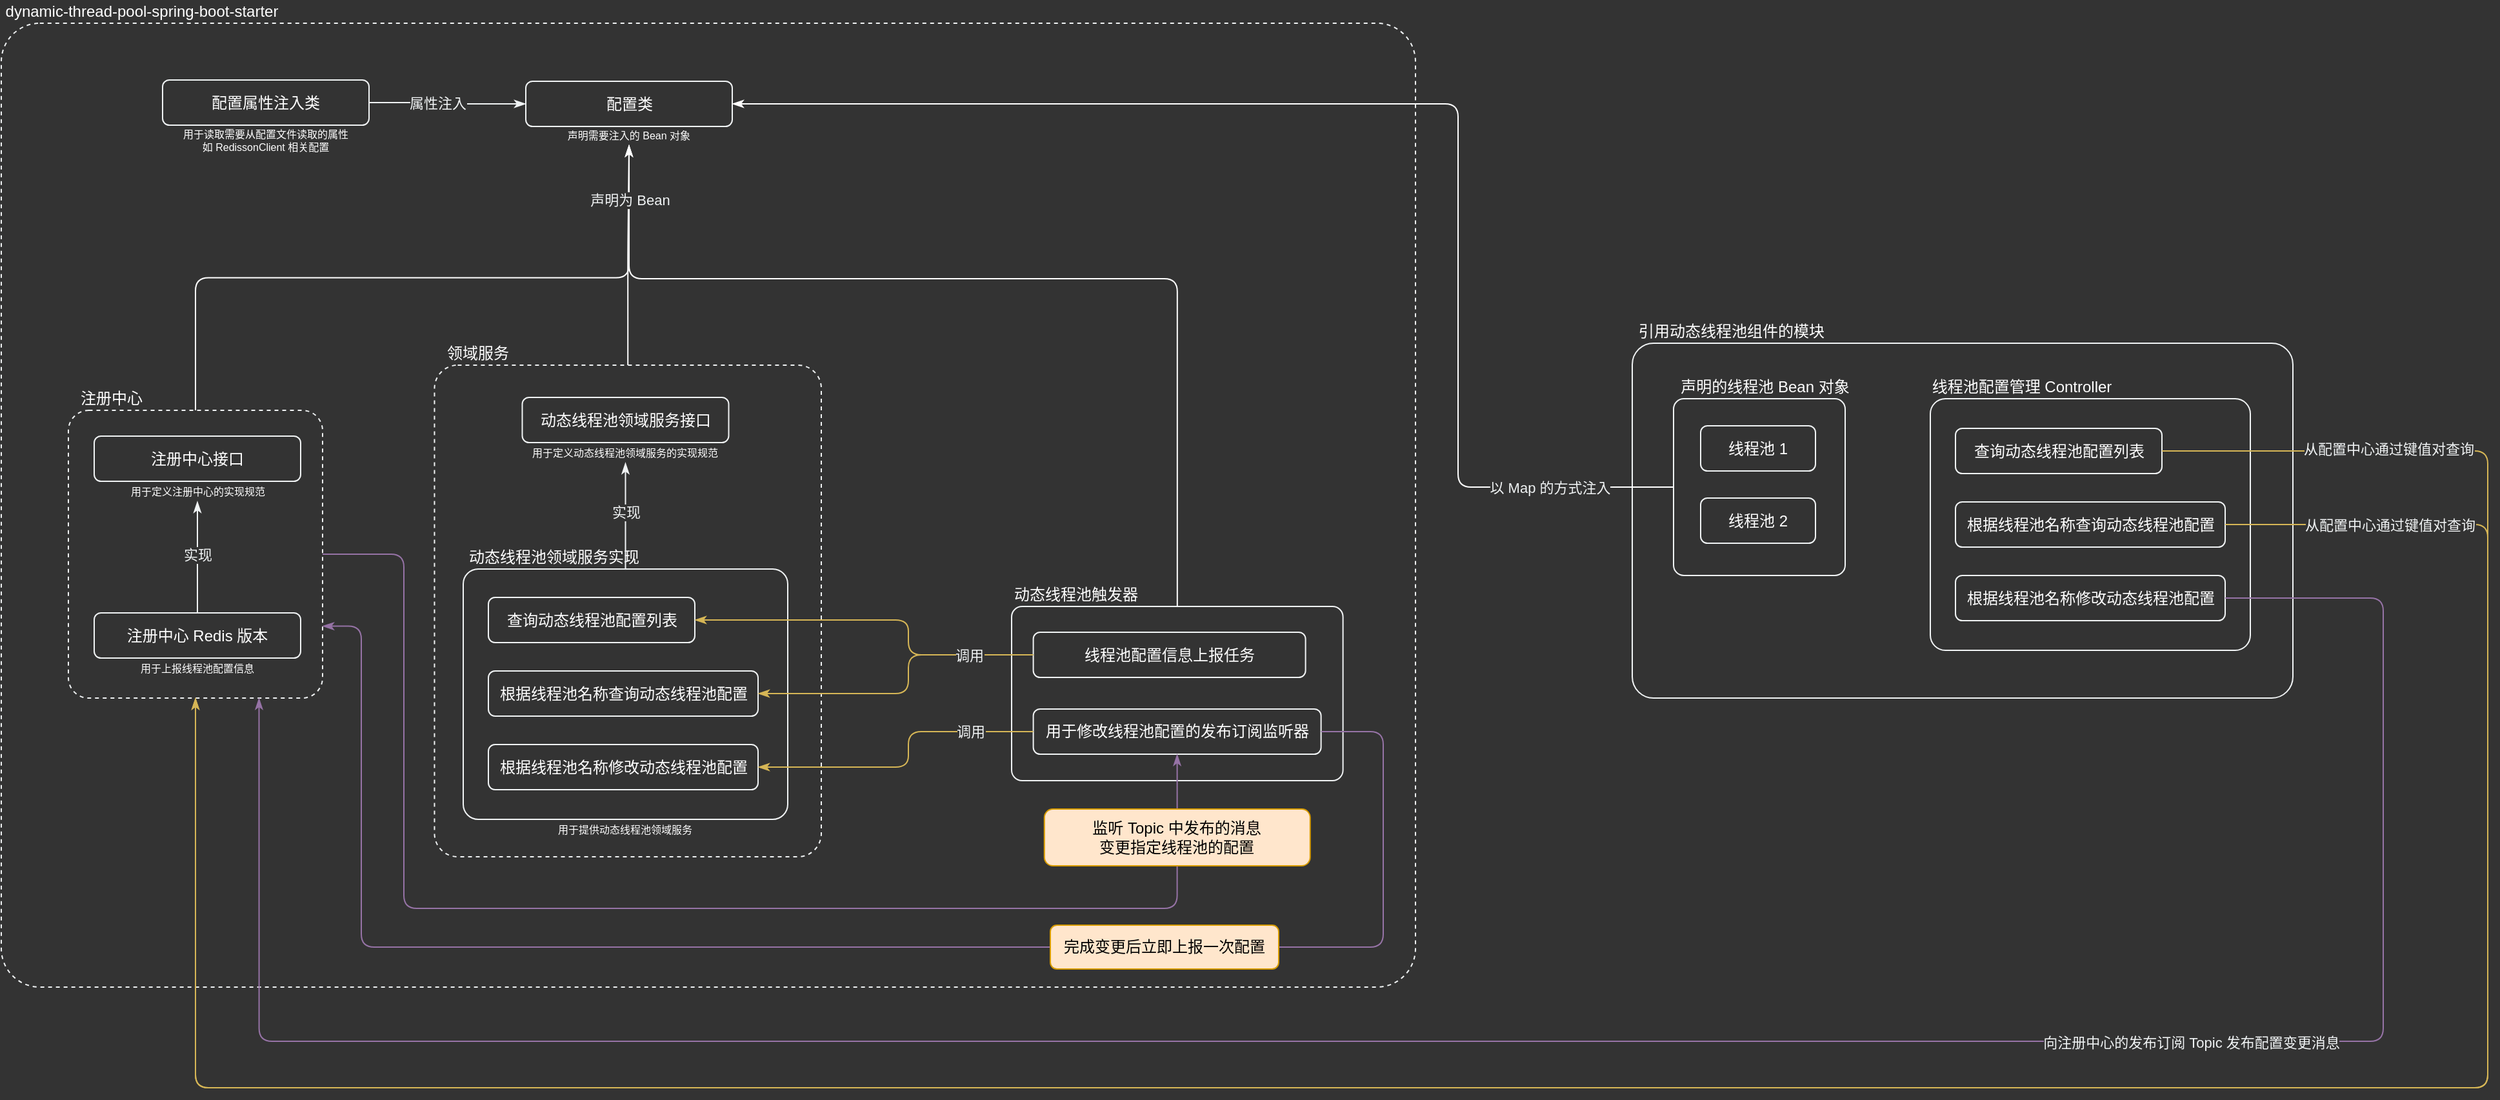 <mxfile version="26.1.1">
  <diagram name="第 1 页" id="JRYn938LkEZfvZY-TwAn">
    <mxGraphModel dx="2183" dy="1175" grid="0" gridSize="10" guides="1" tooltips="1" connect="1" arrows="1" fold="1" page="1" pageScale="1" pageWidth="4681" pageHeight="3300" background="#333333" math="0" shadow="0">
      <root>
        <mxCell id="0" />
        <mxCell id="1" parent="0" />
        <mxCell id="LblG2mmYKH_bLMNfAs_v-49" value="" style="rounded=1;whiteSpace=wrap;html=1;fillStyle=auto;labelBackgroundColor=none;fillColor=light-dark(#333333, #ededed);strokeColor=light-dark(#f0f3f4, #ededed);gradientColor=none;points=[[0,0,0,0,0],[0,0.25,0,0,0],[0,0.5,0,0,0],[0,0.75,0,0,0],[0,1,0,0,0],[0.25,0,0,0,0],[0.25,1,0,0,0],[0.45,0,0,0,0],[0.5,0,0,0,0],[0.5,1,0,0,0],[0.55,0,0,0,0],[0.75,0,0,0,0],[0.75,1,0,0,0],[1,0,0,0,0],[1,0.25,0,0,0],[1,0.5,0,0,0],[1,0.75,0,0,0],[1,1,0,0,0]];dashed=1;arcSize=4;" vertex="1" parent="1">
          <mxGeometry x="1016" y="878" width="1096" height="747" as="geometry" />
        </mxCell>
        <mxCell id="LblG2mmYKH_bLMNfAs_v-38" value="" style="rounded=1;whiteSpace=wrap;html=1;fillStyle=auto;labelBackgroundColor=none;fillColor=light-dark(#333333, #ededed);strokeColor=light-dark(#f0f3f4, #ededed);gradientColor=none;points=[[0,0,0,0,0],[0,0.25,0,0,0],[0,0.5,0,0,0],[0,0.75,0,0,0],[0,1,0,0,0],[0.25,0,0,0,0],[0.25,1,0,0,0],[0.45,0,0,0,0],[0.5,0,0,0,0],[0.5,1,0,0,0],[0.55,0,0,0,0],[0.75,0,0,0,0],[0.75,1,0,0,0],[1,0,0,0,0],[1,0.25,0,0,0],[1,0.5,0,0,0],[1,0.75,0,0,0],[1,1,0,0,0]];dashed=1;arcSize=6;" vertex="1" parent="1">
          <mxGeometry x="1351.73" y="1143" width="299.77" height="381" as="geometry" />
        </mxCell>
        <mxCell id="LblG2mmYKH_bLMNfAs_v-36" value="" style="rounded=1;whiteSpace=wrap;html=1;fillStyle=auto;labelBackgroundColor=none;fillColor=light-dark(#333333, #ededed);strokeColor=light-dark(#f0f3f4, #ededed);gradientColor=none;points=[[0,0,0,0,0],[0,0.25,0,0,0],[0,0.5,0,0,0],[0,0.75,0,0,0],[0,1,0,0,0],[0.25,0,0,0,0],[0.25,1,0,0,0],[0.45,0,0,0,0],[0.5,0,0,0,0],[0.5,1,0,0,0],[0.55,0,0,0,0],[0.75,0,0,0,0],[0.75,1,0,0,0],[1,0,0,0,0],[1,0.25,0,0,0],[1,0.5,0,0,0],[1,0.75,0,0,0],[1,1,0,0,0]];dashed=1;arcSize=8;" vertex="1" parent="1">
          <mxGeometry x="1068" y="1178" width="197" height="223" as="geometry" />
        </mxCell>
        <mxCell id="LblG2mmYKH_bLMNfAs_v-19" value="" style="rounded=1;whiteSpace=wrap;html=1;fillStyle=auto;labelBackgroundColor=none;fillColor=light-dark(#333333, #ededed);strokeColor=light-dark(#f0f3f4, #ededed);gradientColor=none;points=[[0,0,0,0,0],[0,0.25,0,0,0],[0,0.5,0,0,0],[0,0.75,0,0,0],[0,1,0,0,0],[0.25,0,0,0,0],[0.25,1,0,0,0],[0.45,0,0,0,0],[0.5,0,0,0,0],[0.5,1,0,0,0],[0.55,0,0,0,0],[0.75,0,0,0,0],[0.75,1,0,0,0],[1,0,0,0,0],[1,0.25,0,0,0],[1,0.5,0,0,0],[1,0.75,0,0,0],[1,1,0,0,0]];arcSize=6;" vertex="1" parent="1">
          <mxGeometry x="1799" y="1330" width="256.81" height="135" as="geometry" />
        </mxCell>
        <mxCell id="LblG2mmYKH_bLMNfAs_v-1" value="&lt;font color=&quot;#ffffff&quot;&gt;配置类&lt;/font&gt;" style="rounded=1;whiteSpace=wrap;html=1;fillStyle=auto;labelBackgroundColor=none;fillColor=light-dark(#333333, #ededed);strokeColor=light-dark(#f0f3f4, #ededed);gradientColor=none;points=[[0,0,0,0,0],[0,0.25,0,0,0],[0,0.5,0,0,0],[0,0.75,0,0,0],[0,1,0,0,0],[0.25,0,0,0,0],[0.25,1,0,0,0],[0.45,0,0,0,0],[0.5,0,0,0,0],[0.5,1,0,0,0],[0.55,0,0,0,0],[0.75,0,0,0,0],[0.75,1,0,0,0],[1,0,0,0,0],[1,0.25,0,0,0],[1,0.5,0,0,0],[1,0.75,0,0,0],[1,1,0,0,0]];" vertex="1" parent="1">
          <mxGeometry x="1422.5" y="923" width="160" height="35" as="geometry" />
        </mxCell>
        <mxCell id="LblG2mmYKH_bLMNfAs_v-2" value="声明需要注入的 Bean 对象" style="text;html=1;align=center;verticalAlign=middle;whiteSpace=wrap;rounded=0;fontSize=8;points=[[0,0,0,0,0],[0,0.25,0,0,0],[0,0.5,0,0,0],[0,0.75,0,0,0],[0,1,0,0,0],[0.25,0,0,0,0],[0.25,1,0,0,0],[0.5,0,0,0,0],[0.5,1,0,0,0],[0.6,1,0,0,0],[0.75,0,0,0,0],[0.75,1,0,0,0],[1,0,0,0,0],[1,0.25,0,0,0],[1,0.5,0,0,0],[1,0.75,0,0,0],[1,1,0,0,0]];fontColor=#FFFFFF;" vertex="1" parent="1">
          <mxGeometry x="1452.04" y="957" width="100.92" height="15.5" as="geometry" />
        </mxCell>
        <mxCell id="LblG2mmYKH_bLMNfAs_v-3" value="&lt;font color=&quot;#ffffff&quot;&gt;配置属性注入类&lt;/font&gt;" style="rounded=1;whiteSpace=wrap;html=1;fillStyle=auto;labelBackgroundColor=none;fillColor=light-dark(#333333, #ededed);strokeColor=light-dark(#f0f3f4, #ededed);gradientColor=none;points=[[0,0,0,0,0],[0,0.25,0,0,0],[0,0.5,0,0,0],[0,0.75,0,0,0],[0,1,0,0,0],[0.25,0,0,0,0],[0.25,1,0,0,0],[0.45,0,0,0,0],[0.5,0,0,0,0],[0.5,1,0,0,0],[0.55,0,0,0,0],[0.75,0,0,0,0],[0.75,1,0,0,0],[1,0,0,0,0],[1,0.25,0,0,0],[1,0.5,0,0,0],[1,0.75,0,0,0],[1,1,0,0,0]];" vertex="1" parent="1">
          <mxGeometry x="1141" y="922" width="160" height="35" as="geometry" />
        </mxCell>
        <mxCell id="LblG2mmYKH_bLMNfAs_v-4" value="用于读取需要从配置文件读取的属性&lt;div&gt;如 RedissonClient 相关配置&lt;/div&gt;" style="text;html=1;align=center;verticalAlign=middle;whiteSpace=wrap;rounded=0;fontSize=8;points=[[0,0,0,0,0],[0,0.25,0,0,0],[0,0.5,0,0,0],[0,0.75,0,0,0],[0,1,0,0,0],[0.25,0,0,0,0],[0.25,1,0,0,0],[0.5,0,0,0,0],[0.5,1,0,0,0],[0.6,1,0,0,0],[0.75,0,0,0,0],[0.75,1,0,0,0],[1,0,0,0,0],[1,0.25,0,0,0],[1,0.5,0,0,0],[1,0.75,0,0,0],[1,1,0,0,0]];fontColor=#FFFFFF;" vertex="1" parent="1">
          <mxGeometry x="1155.77" y="957" width="130.46" height="23" as="geometry" />
        </mxCell>
        <mxCell id="LblG2mmYKH_bLMNfAs_v-5" style="edgeStyle=orthogonalEdgeStyle;rounded=1;orthogonalLoop=1;jettySize=auto;html=1;strokeColor=#F0F3F4;curved=0;endArrow=classicThin;endFill=1;exitX=1;exitY=0.5;exitDx=0;exitDy=0;exitPerimeter=0;entryX=0;entryY=0.5;entryDx=0;entryDy=0;entryPerimeter=0;" edge="1" parent="1" source="LblG2mmYKH_bLMNfAs_v-3" target="LblG2mmYKH_bLMNfAs_v-1">
          <mxGeometry relative="1" as="geometry">
            <mxPoint x="1708" y="949" as="sourcePoint" />
            <mxPoint x="1503" y="841" as="targetPoint" />
          </mxGeometry>
        </mxCell>
        <mxCell id="LblG2mmYKH_bLMNfAs_v-6" value="属性注入" style="edgeLabel;html=1;align=center;verticalAlign=middle;resizable=0;points=[];labelBackgroundColor=light-dark(#333333, #ededed);fontColor=#F0F3F4;" vertex="1" connectable="0" parent="LblG2mmYKH_bLMNfAs_v-5">
          <mxGeometry x="-0.297" relative="1" as="geometry">
            <mxPoint x="10" as="offset" />
          </mxGeometry>
        </mxCell>
        <mxCell id="LblG2mmYKH_bLMNfAs_v-7" value="&lt;font color=&quot;#ffffff&quot;&gt;注册中心接口&lt;/font&gt;" style="rounded=1;whiteSpace=wrap;html=1;fillStyle=auto;labelBackgroundColor=none;fillColor=light-dark(#333333, #ededed);strokeColor=light-dark(#f0f3f4, #ededed);gradientColor=none;points=[[0,0,0,0,0],[0,0.25,0,0,0],[0,0.5,0,0,0],[0,0.75,0,0,0],[0,1,0,0,0],[0.25,0,0,0,0],[0.25,1,0,0,0],[0.45,0,0,0,0],[0.5,0,0,0,0],[0.5,1,0,0,0],[0.55,0,0,0,0],[0.75,0,0,0,0],[0.75,1,0,0,0],[1,0,0,0,0],[1,0.25,0,0,0],[1,0.5,0,0,0],[1,0.75,0,0,0],[1,1,0,0,0]];" vertex="1" parent="1">
          <mxGeometry x="1088" y="1198" width="160" height="35" as="geometry" />
        </mxCell>
        <mxCell id="LblG2mmYKH_bLMNfAs_v-8" value="用于定义注册中心的实现规范" style="text;html=1;align=center;verticalAlign=middle;whiteSpace=wrap;rounded=0;fontSize=8;points=[[0,0,0,0,0],[0,0.25,0,0,0],[0,0.5,0,0,0],[0,0.75,0,0,0],[0,1,0,0,0],[0.25,0,0,0,0],[0.25,1,0,0,0],[0.5,0,0,0,0],[0.5,1,0,0,0],[0.6,1,0,0,0],[0.75,0,0,0,0],[0.75,1,0,0,0],[1,0,0,0,0],[1,0.25,0,0,0],[1,0.5,0,0,0],[1,0.75,0,0,0],[1,1,0,0,0]];fontColor=#FFFFFF;" vertex="1" parent="1">
          <mxGeometry x="1113.52" y="1233" width="108.96" height="15.5" as="geometry" />
        </mxCell>
        <mxCell id="LblG2mmYKH_bLMNfAs_v-9" value="&lt;font color=&quot;#ffffff&quot;&gt;注册中心 Redis 版本&lt;/font&gt;" style="rounded=1;whiteSpace=wrap;html=1;fillStyle=auto;labelBackgroundColor=none;fillColor=light-dark(#333333, #ededed);strokeColor=light-dark(#f0f3f4, #ededed);gradientColor=none;points=[[0,0,0,0,0],[0,0.25,0,0,0],[0,0.5,0,0,0],[0,0.75,0,0,0],[0,1,0,0,0],[0.25,0,0,0,0],[0.25,1,0,0,0],[0.45,0,0,0,0],[0.5,0,0,0,0],[0.5,1,0,0,0],[0.55,0,0,0,0],[0.75,0,0,0,0],[0.75,1,0,0,0],[1,0,0,0,0],[1,0.25,0,0,0],[1,0.5,0,0,0],[1,0.75,0,0,0],[1,1,0,0,0]];" vertex="1" parent="1">
          <mxGeometry x="1088" y="1335" width="160" height="35" as="geometry" />
        </mxCell>
        <mxCell id="LblG2mmYKH_bLMNfAs_v-10" value="用于上报线程池配置信息" style="text;html=1;align=center;verticalAlign=middle;whiteSpace=wrap;rounded=0;fontSize=8;points=[[0,0,0,0,0],[0,0.25,0,0,0],[0,0.5,0,0,0],[0,0.75,0,0,0],[0,1,0,0,0],[0.25,0,0,0,0],[0.25,1,0,0,0],[0.5,0,0,0,0],[0.5,1,0,0,0],[0.6,1,0,0,0],[0.75,0,0,0,0],[0.75,1,0,0,0],[1,0,0,0,0],[1,0.25,0,0,0],[1,0.5,0,0,0],[1,0.75,0,0,0],[1,1,0,0,0]];fontColor=#FFFFFF;" vertex="1" parent="1">
          <mxGeometry x="1120.77" y="1370" width="94.46" height="15.5" as="geometry" />
        </mxCell>
        <mxCell id="LblG2mmYKH_bLMNfAs_v-11" value="" style="rounded=1;whiteSpace=wrap;html=1;fillStyle=auto;labelBackgroundColor=none;fillColor=light-dark(#333333, #ededed);strokeColor=light-dark(#f0f3f4, #ededed);gradientColor=none;points=[[0,0,0,0,0],[0,0.25,0,0,0],[0,0.5,0,0,0],[0,0.75,0,0,0],[0,1,0,0,0],[0.25,0,0,0,0],[0.25,1,0,0,0],[0.45,0,0,0,0],[0.5,0,0,0,0],[0.5,1,0,0,0],[0.55,0,0,0,0],[0.75,0,0,0,0],[0.75,1,0,0,0],[1,0,0,0,0],[1,0.25,0,0,0],[1,0.5,0,0,0],[1,0.75,0,0,0],[1,1,0,0,0]];arcSize=6;" vertex="1" parent="1">
          <mxGeometry x="1374" y="1301" width="251.5" height="194" as="geometry" />
        </mxCell>
        <mxCell id="LblG2mmYKH_bLMNfAs_v-12" value="&lt;font color=&quot;#ffffff&quot;&gt;动态线程池领域服务接口&lt;/font&gt;" style="rounded=1;whiteSpace=wrap;html=1;fillStyle=auto;labelBackgroundColor=none;fillColor=light-dark(#333333, #ededed);strokeColor=light-dark(#f0f3f4, #ededed);gradientColor=none;points=[[0,0,0,0,0],[0,0.25,0,0,0],[0,0.5,0,0,0],[0,0.75,0,0,0],[0,1,0,0,0],[0.25,0,0,0,0],[0.25,1,0,0,0],[0.45,0,0,0,0],[0.5,0,0,0,0],[0.5,1,0,0,0],[0.55,0,0,0,0],[0.75,0,0,0,0],[0.75,1,0,0,0],[1,0,0,0,0],[1,0.25,0,0,0],[1,0.5,0,0,0],[1,0.75,0,0,0],[1,1,0,0,0]];" vertex="1" parent="1">
          <mxGeometry x="1419.75" y="1168" width="160" height="35" as="geometry" />
        </mxCell>
        <mxCell id="LblG2mmYKH_bLMNfAs_v-13" value="用于定义动态线程池领域服务的实现规范" style="text;html=1;align=center;verticalAlign=middle;whiteSpace=wrap;rounded=0;fontSize=8;points=[[0,0,0,0,0],[0,0.25,0,0,0],[0,0.5,0,0,0],[0,0.75,0,0,0],[0,1,0,0,0],[0.25,0,0,0,0],[0.25,1,0,0,0],[0.5,0,0,0,0],[0.5,1,0,0,0],[0.6,1,0,0,0],[0.75,0,0,0,0],[0.75,1,0,0,0],[1,0,0,0,0],[1,0.25,0,0,0],[1,0.5,0,0,0],[1,0.75,0,0,0],[1,1,0,0,0]];fontColor=#FFFFFF;" vertex="1" parent="1">
          <mxGeometry x="1426.01" y="1203" width="147.48" height="15.5" as="geometry" />
        </mxCell>
        <mxCell id="LblG2mmYKH_bLMNfAs_v-14" value="用于提供动态线程池领域服务" style="text;html=1;align=center;verticalAlign=middle;whiteSpace=wrap;rounded=0;fontSize=8;points=[[0,0,0,0,0],[0,0.25,0,0,0],[0,0.5,0,0,0],[0,0.75,0,0,0],[0,1,0,0,0],[0.25,0,0,0,0],[0.25,1,0,0,0],[0.5,0,0,0,0],[0.5,1,0,0,0],[0.6,1,0,0,0],[0.75,0,0,0,0],[0.75,1,0,0,0],[1,0,0,0,0],[1,0.25,0,0,0],[1,0.5,0,0,0],[1,0.75,0,0,0],[1,1,0,0,0]];fontColor=#FFFFFF;" vertex="1" parent="1">
          <mxGeometry x="1426.26" y="1495" width="147.48" height="15.5" as="geometry" />
        </mxCell>
        <mxCell id="LblG2mmYKH_bLMNfAs_v-15" value="&lt;span style=&quot;color: rgb(255, 255, 255);&quot;&gt;动态线程池领域服务实现&lt;/span&gt;" style="text;html=1;align=center;verticalAlign=middle;whiteSpace=wrap;rounded=0;" vertex="1" parent="1">
          <mxGeometry x="1374" y="1283" width="140.5" height="18" as="geometry" />
        </mxCell>
        <mxCell id="LblG2mmYKH_bLMNfAs_v-16" value="&lt;font color=&quot;#ffffff&quot;&gt;查询动态线程池配置列表&lt;/font&gt;" style="rounded=1;whiteSpace=wrap;html=1;fillStyle=auto;labelBackgroundColor=none;fillColor=light-dark(#333333, #ededed);strokeColor=light-dark(#f0f3f4, #ededed);gradientColor=none;points=[[0,0,0,0,0],[0,0.25,0,0,0],[0,0.5,0,0,0],[0,0.75,0,0,0],[0,1,0,0,0],[0.25,0,0,0,0],[0.25,1,0,0,0],[0.45,0,0,0,0],[0.5,0,0,0,0],[0.5,1,0,0,0],[0.55,0,0,0,0],[0.75,0,0,0,0],[0.75,1,0,0,0],[1,0,0,0,0],[1,0.25,0,0,0],[1,0.5,0,0,0],[1,0.75,0,0,0],[1,1,0,0,0]];" vertex="1" parent="1">
          <mxGeometry x="1393.5" y="1323" width="160" height="35" as="geometry" />
        </mxCell>
        <mxCell id="LblG2mmYKH_bLMNfAs_v-17" value="&lt;font color=&quot;#ffffff&quot;&gt;根据线程池名称查询动态线程池配置&lt;/font&gt;" style="rounded=1;whiteSpace=wrap;html=1;fillStyle=auto;labelBackgroundColor=none;fillColor=light-dark(#333333, #ededed);strokeColor=light-dark(#f0f3f4, #ededed);gradientColor=none;points=[[0,0,0,0,0],[0,0.25,0,0,0],[0,0.5,0,0,0],[0,0.75,0,0,0],[0,1,0,0,0],[0.25,0,0,0,0],[0.25,1,0,0,0],[0.45,0,0,0,0],[0.5,0,0,0,0],[0.5,1,0,0,0],[0.55,0,0,0,0],[0.75,0,0,0,0],[0.75,1,0,0,0],[1,0,0,0,0],[1,0.25,0,0,0],[1,0.5,0,0,0],[1,0.75,0,0,0],[1,1,0,0,0]];" vertex="1" parent="1">
          <mxGeometry x="1393.5" y="1380" width="209" height="35" as="geometry" />
        </mxCell>
        <mxCell id="LblG2mmYKH_bLMNfAs_v-18" value="&lt;font color=&quot;#ffffff&quot;&gt;线程池配置信息上报任务&lt;/font&gt;" style="rounded=1;whiteSpace=wrap;html=1;fillStyle=auto;labelBackgroundColor=none;fillColor=light-dark(#333333, #ededed);strokeColor=light-dark(#f0f3f4, #ededed);gradientColor=none;points=[[0,0,0,0,0],[0,0.25,0,0,0],[0,0.5,0,0,0],[0,0.75,0,0,0],[0,1,0,0,0],[0.25,0,0,0,0],[0.25,1,0,0,0],[0.45,0,0,0,0],[0.5,0,0,0,0],[0.5,1,0,0,0],[0.55,0,0,0,0],[0.75,0,0,0,0],[0.75,1,0,0,0],[1,0,0,0,0],[1,0.25,0,0,0],[1,0.5,0,0,0],[1,0.75,0,0,0],[1,1,0,0,0]];" vertex="1" parent="1">
          <mxGeometry x="1815.81" y="1350" width="211" height="35" as="geometry" />
        </mxCell>
        <mxCell id="LblG2mmYKH_bLMNfAs_v-20" value="&lt;span style=&quot;color: rgb(255, 255, 255);&quot;&gt;动态线程池触发器&lt;/span&gt;" style="text;html=1;align=center;verticalAlign=middle;whiteSpace=wrap;rounded=0;" vertex="1" parent="1">
          <mxGeometry x="1799" y="1312" width="99.81" height="18" as="geometry" />
        </mxCell>
        <mxCell id="LblG2mmYKH_bLMNfAs_v-21" value="&lt;font color=&quot;#ffffff&quot;&gt;用于修改线程池配置的发布订阅监听器&lt;/font&gt;" style="rounded=1;whiteSpace=wrap;html=1;fillStyle=auto;labelBackgroundColor=none;fillColor=light-dark(#333333, #ededed);strokeColor=light-dark(#f0f3f4, #ededed);gradientColor=none;points=[[0,0,0,0,0],[0,0.25,0,0,0],[0,0.5,0,0,0],[0,0.75,0,0,0],[0,1,0,0,0],[0.25,0,0,0,0],[0.25,1,0,0,0],[0.45,0,0,0,0],[0.5,0,0,0,0],[0.5,1,0,0,0],[0.55,0,0,0,0],[0.75,0,0,0,0],[0.75,1,0,0,0],[1,0,0,0,0],[1,0.25,0,0,0],[1,0.5,0,0,0],[1,0.75,0,0,0],[1,1,0,0,0]];" vertex="1" parent="1">
          <mxGeometry x="1815.81" y="1409.5" width="223" height="35" as="geometry" />
        </mxCell>
        <mxCell id="LblG2mmYKH_bLMNfAs_v-23" value="&lt;font color=&quot;#ffffff&quot;&gt;根据线程池名称修改动态线程池配置&lt;/font&gt;" style="rounded=1;whiteSpace=wrap;html=1;fillStyle=auto;labelBackgroundColor=none;fillColor=light-dark(#333333, #ededed);strokeColor=light-dark(#f0f3f4, #ededed);gradientColor=none;points=[[0,0,0,0,0],[0,0.25,0,0,0],[0,0.5,0,0,0],[0,0.75,0,0,0],[0,1,0,0,0],[0.25,0,0,0,0],[0.25,1,0,0,0],[0.45,0,0,0,0],[0.5,0,0,0,0],[0.5,1,0,0,0],[0.55,0,0,0,0],[0.75,0,0,0,0],[0.75,1,0,0,0],[1,0,0,0,0],[1,0.25,0,0,0],[1,0.5,0,0,0],[1,0.75,0,0,0],[1,1,0,0,0]];" vertex="1" parent="1">
          <mxGeometry x="1393.5" y="1437" width="209" height="35" as="geometry" />
        </mxCell>
        <mxCell id="LblG2mmYKH_bLMNfAs_v-24" style="edgeStyle=orthogonalEdgeStyle;rounded=1;orthogonalLoop=1;jettySize=auto;html=1;strokeColor=#F0F3F4;curved=0;endArrow=classicThin;endFill=1;entryX=0.5;entryY=1;entryDx=0;entryDy=0;entryPerimeter=0;" edge="1" parent="1" source="LblG2mmYKH_bLMNfAs_v-9" target="LblG2mmYKH_bLMNfAs_v-8">
          <mxGeometry relative="1" as="geometry">
            <mxPoint x="1261" y="1155.5" as="sourcePoint" />
            <mxPoint x="1383" y="1156.5" as="targetPoint" />
          </mxGeometry>
        </mxCell>
        <mxCell id="LblG2mmYKH_bLMNfAs_v-25" value="实现" style="edgeLabel;html=1;align=center;verticalAlign=middle;resizable=0;points=[];labelBackgroundColor=light-dark(#333333, #ededed);fontColor=#F0F3F4;" vertex="1" connectable="0" parent="LblG2mmYKH_bLMNfAs_v-24">
          <mxGeometry x="-0.297" relative="1" as="geometry">
            <mxPoint y="-15" as="offset" />
          </mxGeometry>
        </mxCell>
        <mxCell id="LblG2mmYKH_bLMNfAs_v-27" style="edgeStyle=orthogonalEdgeStyle;rounded=1;orthogonalLoop=1;jettySize=auto;html=1;strokeColor=#F0F3F4;curved=0;endArrow=classicThin;endFill=1;entryX=0.5;entryY=1;entryDx=0;entryDy=0;entryPerimeter=0;exitX=0.5;exitY=0;exitDx=0;exitDy=0;exitPerimeter=0;" edge="1" parent="1" source="LblG2mmYKH_bLMNfAs_v-11" target="LblG2mmYKH_bLMNfAs_v-13">
          <mxGeometry relative="1" as="geometry">
            <mxPoint x="1164.5" y="1426.5" as="sourcePoint" />
            <mxPoint x="1164.5" y="1340.5" as="targetPoint" />
          </mxGeometry>
        </mxCell>
        <mxCell id="LblG2mmYKH_bLMNfAs_v-28" value="实现" style="edgeLabel;html=1;align=center;verticalAlign=middle;resizable=0;points=[];labelBackgroundColor=light-dark(#333333, #ededed);fontColor=#F0F3F4;" vertex="1" connectable="0" parent="LblG2mmYKH_bLMNfAs_v-27">
          <mxGeometry x="-0.297" relative="1" as="geometry">
            <mxPoint y="-15" as="offset" />
          </mxGeometry>
        </mxCell>
        <mxCell id="LblG2mmYKH_bLMNfAs_v-30" style="edgeStyle=orthogonalEdgeStyle;rounded=1;orthogonalLoop=1;jettySize=auto;html=1;strokeColor=#d6b656;curved=0;endArrow=classicThin;endFill=1;exitX=0;exitY=0.5;exitDx=0;exitDy=0;exitPerimeter=0;entryX=1;entryY=0.5;entryDx=0;entryDy=0;entryPerimeter=0;fillColor=#fff2cc;" edge="1" parent="1" source="LblG2mmYKH_bLMNfAs_v-18" target="LblG2mmYKH_bLMNfAs_v-16">
          <mxGeometry relative="1" as="geometry">
            <mxPoint x="2074.74" y="1308.13" as="sourcePoint" />
            <mxPoint x="2201.74" y="844.13" as="targetPoint" />
            <Array as="points">
              <mxPoint x="1719" y="1368" />
              <mxPoint x="1719" y="1340" />
            </Array>
          </mxGeometry>
        </mxCell>
        <mxCell id="LblG2mmYKH_bLMNfAs_v-32" style="edgeStyle=orthogonalEdgeStyle;rounded=1;orthogonalLoop=1;jettySize=auto;html=1;strokeColor=#d6b656;curved=0;endArrow=classicThin;endFill=1;exitX=0;exitY=0.5;exitDx=0;exitDy=0;exitPerimeter=0;entryX=1;entryY=0.5;entryDx=0;entryDy=0;entryPerimeter=0;fillColor=#fff2cc;" edge="1" parent="1" source="LblG2mmYKH_bLMNfAs_v-18" target="LblG2mmYKH_bLMNfAs_v-17">
          <mxGeometry relative="1" as="geometry">
            <mxPoint x="1845.5" y="1289.5" as="sourcePoint" />
            <mxPoint x="1583.5" y="1253.5" as="targetPoint" />
            <Array as="points">
              <mxPoint x="1719" y="1368" />
              <mxPoint x="1719" y="1398" />
            </Array>
          </mxGeometry>
        </mxCell>
        <mxCell id="LblG2mmYKH_bLMNfAs_v-33" value="调用" style="edgeLabel;html=1;align=center;verticalAlign=middle;resizable=0;points=[];labelBackgroundColor=light-dark(#333333, #ededed);fontColor=#F0F3F4;" vertex="1" connectable="0" parent="LblG2mmYKH_bLMNfAs_v-32">
          <mxGeometry x="-0.297" relative="1" as="geometry">
            <mxPoint x="35" as="offset" />
          </mxGeometry>
        </mxCell>
        <mxCell id="LblG2mmYKH_bLMNfAs_v-34" style="edgeStyle=orthogonalEdgeStyle;rounded=1;orthogonalLoop=1;jettySize=auto;html=1;strokeColor=#d6b656;curved=0;endArrow=classicThin;endFill=1;exitX=0;exitY=0.5;exitDx=0;exitDy=0;exitPerimeter=0;entryX=1;entryY=0.5;entryDx=0;entryDy=0;entryPerimeter=0;fillColor=#fff2cc;" edge="1" parent="1" source="LblG2mmYKH_bLMNfAs_v-21" target="LblG2mmYKH_bLMNfAs_v-23">
          <mxGeometry relative="1" as="geometry">
            <mxPoint x="1833.5" y="1435.48" as="sourcePoint" />
            <mxPoint x="1620.5" y="1465.48" as="targetPoint" />
            <Array as="points">
              <mxPoint x="1719" y="1427" />
              <mxPoint x="1719" y="1454" />
            </Array>
          </mxGeometry>
        </mxCell>
        <mxCell id="LblG2mmYKH_bLMNfAs_v-35" value="调用" style="edgeLabel;html=1;align=center;verticalAlign=middle;resizable=0;points=[];labelBackgroundColor=light-dark(#333333, #ededed);fontColor=#F0F3F4;" vertex="1" connectable="0" parent="LblG2mmYKH_bLMNfAs_v-34">
          <mxGeometry x="-0.297" relative="1" as="geometry">
            <mxPoint x="35" as="offset" />
          </mxGeometry>
        </mxCell>
        <mxCell id="LblG2mmYKH_bLMNfAs_v-37" value="&lt;span style=&quot;color: rgb(255, 255, 255);&quot;&gt;注册中心&lt;/span&gt;" style="text;html=1;align=center;verticalAlign=middle;whiteSpace=wrap;rounded=0;" vertex="1" parent="1">
          <mxGeometry x="1068" y="1160" width="67" height="18" as="geometry" />
        </mxCell>
        <mxCell id="LblG2mmYKH_bLMNfAs_v-39" value="&lt;span style=&quot;color: rgb(255, 255, 255);&quot;&gt;领域服务&lt;/span&gt;" style="text;html=1;align=center;verticalAlign=middle;whiteSpace=wrap;rounded=0;" vertex="1" parent="1">
          <mxGeometry x="1351.73" y="1125" width="67" height="18" as="geometry" />
        </mxCell>
        <mxCell id="LblG2mmYKH_bLMNfAs_v-41" style="edgeStyle=orthogonalEdgeStyle;rounded=1;orthogonalLoop=1;jettySize=auto;html=1;strokeColor=#FFFFFF;curved=0;endArrow=classicThin;endFill=1;exitX=0.5;exitY=0;exitDx=0;exitDy=0;exitPerimeter=0;entryX=0.5;entryY=1;entryDx=0;entryDy=0;entryPerimeter=0;fillColor=#e1d5e7;" edge="1" parent="1" source="LblG2mmYKH_bLMNfAs_v-36" target="LblG2mmYKH_bLMNfAs_v-2">
          <mxGeometry relative="1" as="geometry">
            <mxPoint x="1835.5" y="1024" as="sourcePoint" />
            <mxPoint x="1622.5" y="1052" as="targetPoint" />
          </mxGeometry>
        </mxCell>
        <mxCell id="LblG2mmYKH_bLMNfAs_v-45" style="edgeStyle=orthogonalEdgeStyle;rounded=1;orthogonalLoop=1;jettySize=auto;html=1;strokeColor=#FFFFFF;curved=0;endArrow=classicThin;endFill=1;exitX=0.5;exitY=0;exitDx=0;exitDy=0;exitPerimeter=0;entryX=0.5;entryY=1;entryDx=0;entryDy=0;entryPerimeter=0;fillColor=#e1d5e7;" edge="1" parent="1" source="LblG2mmYKH_bLMNfAs_v-19" target="LblG2mmYKH_bLMNfAs_v-2">
          <mxGeometry relative="1" as="geometry">
            <mxPoint x="1907.32" y="1172.5" as="sourcePoint" />
            <mxPoint x="1898.32" y="1003.5" as="targetPoint" />
            <Array as="points">
              <mxPoint x="1927" y="1076" />
              <mxPoint x="1503" y="1076" />
            </Array>
          </mxGeometry>
        </mxCell>
        <mxCell id="LblG2mmYKH_bLMNfAs_v-47" style="edgeStyle=orthogonalEdgeStyle;rounded=1;orthogonalLoop=1;jettySize=auto;html=1;strokeColor=#FFFFFF;curved=0;endArrow=classicThin;endFill=1;exitX=0.5;exitY=0;exitDx=0;exitDy=0;exitPerimeter=0;entryX=0.5;entryY=1;entryDx=0;entryDy=0;entryPerimeter=0;fillColor=#e1d5e7;" edge="1" parent="1" source="LblG2mmYKH_bLMNfAs_v-38" target="LblG2mmYKH_bLMNfAs_v-2">
          <mxGeometry relative="1" as="geometry">
            <mxPoint x="1879.5" y="1343.5" as="sourcePoint" />
            <mxPoint x="1455.5" y="986.5" as="targetPoint" />
          </mxGeometry>
        </mxCell>
        <mxCell id="LblG2mmYKH_bLMNfAs_v-48" value="声明为 Bean" style="edgeLabel;html=1;align=center;verticalAlign=middle;resizable=0;points=[];labelBackgroundColor=light-dark(#333333, #ededed);fontColor=#F0F3F4;" vertex="1" connectable="0" parent="LblG2mmYKH_bLMNfAs_v-47">
          <mxGeometry x="-0.297" relative="1" as="geometry">
            <mxPoint x="1" y="-68" as="offset" />
          </mxGeometry>
        </mxCell>
        <mxCell id="LblG2mmYKH_bLMNfAs_v-50" value="&lt;font color=&quot;#ffffff&quot;&gt;dynamic-thread-pool-spring-boot-starter&lt;/font&gt;" style="text;html=1;align=center;verticalAlign=middle;whiteSpace=wrap;rounded=0;" vertex="1" parent="1">
          <mxGeometry x="1016" y="860" width="218" height="18" as="geometry" />
        </mxCell>
        <mxCell id="LblG2mmYKH_bLMNfAs_v-51" value="" style="rounded=1;whiteSpace=wrap;html=1;fillStyle=auto;labelBackgroundColor=none;fillColor=light-dark(#333333, #ededed);strokeColor=light-dark(#f0f3f4, #ededed);gradientColor=none;points=[[0,0,0,0,0],[0,0.25,0,0,0],[0,0.5,0,0,0],[0,0.75,0,0,0],[0,1,0,0,0],[0.25,0,0,0,0],[0.25,1,0,0,0],[0.45,0,0,0,0],[0.5,0,0,0,0],[0.5,1,0,0,0],[0.55,0,0,0,0],[0.75,0,0,0,0],[0.75,1,0,0,0],[1,0,0,0,0],[1,0.25,0,0,0],[1,0.5,0,0,0],[1,0.75,0,0,0],[1,1,0,0,0]];arcSize=6;" vertex="1" parent="1">
          <mxGeometry x="2280" y="1126" width="512" height="275" as="geometry" />
        </mxCell>
        <mxCell id="LblG2mmYKH_bLMNfAs_v-52" value="&lt;span style=&quot;color: rgb(255, 255, 255);&quot;&gt;引用动态线程池组件的模块&lt;/span&gt;" style="text;html=1;align=center;verticalAlign=middle;whiteSpace=wrap;rounded=0;" vertex="1" parent="1">
          <mxGeometry x="2280" y="1108" width="154" height="18" as="geometry" />
        </mxCell>
        <mxCell id="LblG2mmYKH_bLMNfAs_v-55" value="" style="rounded=1;whiteSpace=wrap;html=1;fillStyle=auto;labelBackgroundColor=none;fillColor=light-dark(#333333, #ededed);strokeColor=light-dark(#f0f3f4, #ededed);gradientColor=none;points=[[0,0,0,0,0],[0,0.25,0,0,0],[0,0.5,0,0,0],[0,0.75,0,0,0],[0,1,0,0,0],[0.25,0,0,0,0],[0.25,1,0,0,0],[0.45,0,0,0,0],[0.5,0,0,0,0],[0.5,1,0,0,0],[0.55,0,0,0,0],[0.75,0,0,0,0],[0.75,1,0,0,0],[1,0,0,0,0],[1,0.25,0,0,0],[1,0.5,0,0,0],[1,0.75,0,0,0],[1,1,0,0,0]];arcSize=6;" vertex="1" parent="1">
          <mxGeometry x="2312" y="1169" width="133" height="137" as="geometry" />
        </mxCell>
        <mxCell id="LblG2mmYKH_bLMNfAs_v-53" value="线程池 1" style="rounded=1;whiteSpace=wrap;html=1;fillStyle=auto;labelBackgroundColor=none;fillColor=light-dark(#333333, #ededed);strokeColor=light-dark(#f0f3f4, #ededed);gradientColor=none;points=[[0,0,0,0,0],[0,0.25,0,0,0],[0,0.5,0,0,0],[0,0.75,0,0,0],[0,1,0,0,0],[0.25,0,0,0,0],[0.25,1,0,0,0],[0.45,0,0,0,0],[0.5,0,0,0,0],[0.5,1,0,0,0],[0.55,0,0,0,0],[0.75,0,0,0,0],[0.75,1,0,0,0],[1,0,0,0,0],[1,0.25,0,0,0],[1,0.5,0,0,0],[1,0.75,0,0,0],[1,1,0,0,0]];fontColor=#FFFFFF;" vertex="1" parent="1">
          <mxGeometry x="2333" y="1190" width="89" height="35" as="geometry" />
        </mxCell>
        <mxCell id="LblG2mmYKH_bLMNfAs_v-58" value="线程池 2" style="rounded=1;whiteSpace=wrap;html=1;fillStyle=auto;labelBackgroundColor=none;fillColor=light-dark(#333333, #ededed);strokeColor=light-dark(#f0f3f4, #ededed);gradientColor=none;points=[[0,0,0,0,0],[0,0.25,0,0,0],[0,0.5,0,0,0],[0,0.75,0,0,0],[0,1,0,0,0],[0.25,0,0,0,0],[0.25,1,0,0,0],[0.45,0,0,0,0],[0.5,0,0,0,0],[0.5,1,0,0,0],[0.55,0,0,0,0],[0.75,0,0,0,0],[0.75,1,0,0,0],[1,0,0,0,0],[1,0.25,0,0,0],[1,0.5,0,0,0],[1,0.75,0,0,0],[1,1,0,0,0]];fontColor=#FFFFFF;" vertex="1" parent="1">
          <mxGeometry x="2333" y="1246" width="89" height="35" as="geometry" />
        </mxCell>
        <mxCell id="LblG2mmYKH_bLMNfAs_v-59" value="&lt;span style=&quot;color: rgb(255, 255, 255);&quot;&gt;声明的线程池 Bean 对象&lt;/span&gt;" style="text;html=1;align=center;verticalAlign=middle;whiteSpace=wrap;rounded=0;" vertex="1" parent="1">
          <mxGeometry x="2312" y="1151" width="142" height="18" as="geometry" />
        </mxCell>
        <mxCell id="LblG2mmYKH_bLMNfAs_v-61" style="edgeStyle=orthogonalEdgeStyle;rounded=1;orthogonalLoop=1;jettySize=auto;html=1;strokeColor=#FFFFFF;curved=0;endArrow=classicThin;endFill=1;exitX=0;exitY=0.5;exitDx=0;exitDy=0;exitPerimeter=0;entryX=1;entryY=0.5;entryDx=0;entryDy=0;entryPerimeter=0;fillColor=#e1d5e7;" edge="1" parent="1" source="LblG2mmYKH_bLMNfAs_v-55" target="LblG2mmYKH_bLMNfAs_v-1">
          <mxGeometry relative="1" as="geometry">
            <mxPoint x="1879.39" y="1153.5" as="sourcePoint" />
            <mxPoint x="1880.39" y="982.5" as="targetPoint" />
            <Array as="points">
              <mxPoint x="2145" y="1237" />
              <mxPoint x="2145" y="941" />
            </Array>
          </mxGeometry>
        </mxCell>
        <mxCell id="LblG2mmYKH_bLMNfAs_v-62" value="以 Map 的方式注入" style="edgeLabel;html=1;align=center;verticalAlign=middle;resizable=0;points=[];labelBackgroundColor=light-dark(#333333, #ededed);fontColor=#F0F3F4;" vertex="1" connectable="0" parent="LblG2mmYKH_bLMNfAs_v-61">
          <mxGeometry x="-0.297" relative="1" as="geometry">
            <mxPoint x="71" y="194" as="offset" />
          </mxGeometry>
        </mxCell>
        <mxCell id="LblG2mmYKH_bLMNfAs_v-66" value="" style="rounded=1;whiteSpace=wrap;html=1;fillStyle=auto;labelBackgroundColor=none;fillColor=light-dark(#333333, #ededed);strokeColor=light-dark(#f0f3f4, #ededed);gradientColor=none;points=[[0,0,0,0,0],[0,0.25,0,0,0],[0,0.5,0,0,0],[0,0.75,0,0,0],[0,1,0,0,0],[0.25,0,0,0,0],[0.25,1,0,0,0],[0.45,0,0,0,0],[0.5,0,0,0,0],[0.5,1,0,0,0],[0.55,0,0,0,0],[0.75,0,0,0,0],[0.75,1,0,0,0],[1,0,0,0,0],[1,0.25,0,0,0],[1,0.5,0,0,0],[1,0.75,0,0,0],[1,1,0,0,0]];arcSize=6;" vertex="1" parent="1">
          <mxGeometry x="2511" y="1169" width="248" height="195" as="geometry" />
        </mxCell>
        <mxCell id="LblG2mmYKH_bLMNfAs_v-63" value="&lt;font color=&quot;#ffffff&quot;&gt;查询动态线程池配置列表&lt;/font&gt;" style="rounded=1;whiteSpace=wrap;html=1;fillStyle=auto;labelBackgroundColor=none;fillColor=light-dark(#333333, #ededed);strokeColor=light-dark(#f0f3f4, #ededed);gradientColor=none;points=[[0,0,0,0,0],[0,0.25,0,0,0],[0,0.5,0,0,0],[0,0.75,0,0,0],[0,1,0,0,0],[0.25,0,0,0,0],[0.25,1,0,0,0],[0.45,0,0,0,0],[0.5,0,0,0,0],[0.5,1,0,0,0],[0.55,0,0,0,0],[0.75,0,0,0,0],[0.75,1,0,0,0],[1,0,0,0,0],[1,0.25,0,0,0],[1,0.5,0,0,0],[1,0.75,0,0,0],[1,1,0,0,0]];" vertex="1" parent="1">
          <mxGeometry x="2530.5" y="1192" width="160" height="35" as="geometry" />
        </mxCell>
        <mxCell id="LblG2mmYKH_bLMNfAs_v-64" value="&lt;font color=&quot;#ffffff&quot;&gt;根据线程池名称查询动态线程池配置&lt;/font&gt;" style="rounded=1;whiteSpace=wrap;html=1;fillStyle=auto;labelBackgroundColor=none;fillColor=light-dark(#333333, #ededed);strokeColor=light-dark(#f0f3f4, #ededed);gradientColor=none;points=[[0,0,0,0,0],[0,0.25,0,0,0],[0,0.5,0,0,0],[0,0.75,0,0,0],[0,1,0,0,0],[0.25,0,0,0,0],[0.25,1,0,0,0],[0.45,0,0,0,0],[0.5,0,0,0,0],[0.5,1,0,0,0],[0.55,0,0,0,0],[0.75,0,0,0,0],[0.75,1,0,0,0],[1,0,0,0,0],[1,0.25,0,0,0],[1,0.5,0,0,0],[1,0.75,0,0,0],[1,1,0,0,0]];" vertex="1" parent="1">
          <mxGeometry x="2530.5" y="1249" width="209" height="35" as="geometry" />
        </mxCell>
        <mxCell id="LblG2mmYKH_bLMNfAs_v-65" value="&lt;font color=&quot;#ffffff&quot;&gt;根据线程池名称修改动态线程池配置&lt;/font&gt;" style="rounded=1;whiteSpace=wrap;html=1;fillStyle=auto;labelBackgroundColor=none;fillColor=light-dark(#333333, #ededed);strokeColor=light-dark(#f0f3f4, #ededed);gradientColor=none;points=[[0,0,0,0,0],[0,0.25,0,0,0],[0,0.5,0,0,0],[0,0.75,0,0,0],[0,1,0,0,0],[0.25,0,0,0,0],[0.25,1,0,0,0],[0.45,0,0,0,0],[0.5,0,0,0,0],[0.5,1,0,0,0],[0.55,0,0,0,0],[0.75,0,0,0,0],[0.75,1,0,0,0],[1,0,0,0,0],[1,0.25,0,0,0],[1,0.5,0,0,0],[1,0.75,0,0,0],[1,1,0,0,0]];" vertex="1" parent="1">
          <mxGeometry x="2530.5" y="1306" width="209" height="35" as="geometry" />
        </mxCell>
        <mxCell id="LblG2mmYKH_bLMNfAs_v-67" value="&lt;span style=&quot;color: rgb(255, 255, 255);&quot;&gt;线程池配置管理 Controller&lt;/span&gt;" style="text;html=1;align=center;verticalAlign=middle;whiteSpace=wrap;rounded=0;" vertex="1" parent="1">
          <mxGeometry x="2511" y="1151" width="142" height="18" as="geometry" />
        </mxCell>
        <mxCell id="LblG2mmYKH_bLMNfAs_v-70" style="edgeStyle=orthogonalEdgeStyle;rounded=1;orthogonalLoop=1;jettySize=auto;html=1;strokeColor=#d6b656;curved=0;endArrow=classicThin;endFill=1;exitX=1;exitY=0.5;exitDx=0;exitDy=0;exitPerimeter=0;entryX=0.5;entryY=1;entryDx=0;entryDy=0;entryPerimeter=0;fillColor=#fff2cc;" edge="1" parent="1" source="LblG2mmYKH_bLMNfAs_v-63" target="LblG2mmYKH_bLMNfAs_v-36">
          <mxGeometry relative="1" as="geometry">
            <mxPoint x="1906.5" y="1752.04" as="sourcePoint" />
            <mxPoint x="1693.5" y="1780.04" as="targetPoint" />
            <Array as="points">
              <mxPoint x="2943" y="1209" />
              <mxPoint x="2943" y="1703" />
              <mxPoint x="1166" y="1703" />
            </Array>
          </mxGeometry>
        </mxCell>
        <mxCell id="LblG2mmYKH_bLMNfAs_v-71" value="从配置中心通过键值对查询" style="edgeLabel;html=1;align=center;verticalAlign=middle;resizable=0;points=[];labelBackgroundColor=light-dark(#333333, #ededed);fontColor=#F0F3F4;" vertex="1" connectable="0" parent="LblG2mmYKH_bLMNfAs_v-70">
          <mxGeometry x="-0.297" relative="1" as="geometry">
            <mxPoint x="170" y="-495" as="offset" />
          </mxGeometry>
        </mxCell>
        <mxCell id="LblG2mmYKH_bLMNfAs_v-72" style="edgeStyle=orthogonalEdgeStyle;rounded=1;orthogonalLoop=1;jettySize=auto;html=1;strokeColor=#d6b656;curved=0;endArrow=classicThin;endFill=1;exitX=1;exitY=0.5;exitDx=0;exitDy=0;exitPerimeter=0;entryX=0.5;entryY=1;entryDx=0;entryDy=0;entryPerimeter=0;fillColor=#fff2cc;" edge="1" parent="1" source="LblG2mmYKH_bLMNfAs_v-64" target="LblG2mmYKH_bLMNfAs_v-36">
          <mxGeometry relative="1" as="geometry">
            <mxPoint x="2667.53" y="1306.5" as="sourcePoint" />
            <mxPoint x="1143.53" y="1497.5" as="targetPoint" />
            <Array as="points">
              <mxPoint x="2943" y="1267" />
              <mxPoint x="2943" y="1703" />
              <mxPoint x="1166" y="1703" />
            </Array>
          </mxGeometry>
        </mxCell>
        <mxCell id="LblG2mmYKH_bLMNfAs_v-73" value="从配置中心通过键值对查询" style="edgeLabel;html=1;align=center;verticalAlign=middle;resizable=0;points=[];labelBackgroundColor=light-dark(#333333, #ededed);fontColor=#F0F3F4;" vertex="1" connectable="0" parent="LblG2mmYKH_bLMNfAs_v-72">
          <mxGeometry x="-0.297" relative="1" as="geometry">
            <mxPoint x="239" y="-436" as="offset" />
          </mxGeometry>
        </mxCell>
        <mxCell id="LblG2mmYKH_bLMNfAs_v-74" style="edgeStyle=orthogonalEdgeStyle;rounded=1;orthogonalLoop=1;jettySize=auto;html=1;strokeColor=#9673a6;curved=0;endArrow=classicThin;endFill=1;exitX=1;exitY=0.5;exitDx=0;exitDy=0;exitPerimeter=0;entryX=0.75;entryY=1;entryDx=0;entryDy=0;entryPerimeter=0;fillColor=#e1d5e7;" edge="1" parent="1" source="LblG2mmYKH_bLMNfAs_v-65" target="LblG2mmYKH_bLMNfAs_v-36">
          <mxGeometry relative="1" as="geometry">
            <mxPoint x="2283.39" y="1591.5" as="sourcePoint" />
            <mxPoint x="2284.39" y="1421.5" as="targetPoint" />
            <Array as="points">
              <mxPoint x="2862" y="1323" />
              <mxPoint x="2862" y="1667" />
              <mxPoint x="1216" y="1667" />
            </Array>
          </mxGeometry>
        </mxCell>
        <mxCell id="LblG2mmYKH_bLMNfAs_v-75" value="向注册中心的发布订阅 Topic 发布配置变更消息" style="edgeLabel;html=1;align=center;verticalAlign=middle;resizable=0;points=[];labelBackgroundColor=light-dark(#333333, #ededed);fontColor=#F0F3F4;" vertex="1" connectable="0" parent="LblG2mmYKH_bLMNfAs_v-74">
          <mxGeometry x="-0.297" relative="1" as="geometry">
            <mxPoint x="221" y="1" as="offset" />
          </mxGeometry>
        </mxCell>
        <mxCell id="LblG2mmYKH_bLMNfAs_v-77" style="edgeStyle=orthogonalEdgeStyle;rounded=1;orthogonalLoop=1;jettySize=auto;html=1;strokeColor=#9673a6;curved=0;endArrow=classicThin;endFill=1;exitX=1;exitY=0.5;exitDx=0;exitDy=0;exitPerimeter=0;fillColor=#e1d5e7;entryX=0.5;entryY=1;entryDx=0;entryDy=0;entryPerimeter=0;" edge="1" parent="1" source="LblG2mmYKH_bLMNfAs_v-36" target="LblG2mmYKH_bLMNfAs_v-21">
          <mxGeometry relative="1" as="geometry">
            <mxPoint x="2783.25" y="1281.52" as="sourcePoint" />
            <mxPoint x="1259.25" y="1358.52" as="targetPoint" />
            <Array as="points">
              <mxPoint x="1328" y="1289" />
              <mxPoint x="1328" y="1564" />
              <mxPoint x="1927" y="1564" />
            </Array>
          </mxGeometry>
        </mxCell>
        <mxCell id="LblG2mmYKH_bLMNfAs_v-79" value="&lt;font&gt;监听 Topic 中发布的消息&lt;/font&gt;&lt;div&gt;&lt;font&gt;变更指定线程池的配置&lt;/font&gt;&lt;/div&gt;" style="rounded=1;whiteSpace=wrap;html=1;fillStyle=auto;labelBackgroundColor=none;fillColor=#ffe6cc;strokeColor=#d79b00;points=[[0,0,0,0,0],[0,0.25,0,0,0],[0,0.5,0,0,0],[0,0.75,0,0,0],[0,1,0,0,0],[0.25,0,0,0,0],[0.25,1,0,0,0],[0.45,0,0,0,0],[0.5,0,0,0,0],[0.5,1,0,0,0],[0.55,0,0,0,0],[0.75,0,0,0,0],[0.75,1,0,0,0],[1,0,0,0,0],[1,0.25,0,0,0],[1,0.5,0,0,0],[1,0.75,0,0,0],[1,1,0,0,0]];fontColor=#000000;" vertex="1" parent="1">
          <mxGeometry x="1824.4" y="1487" width="206" height="44" as="geometry" />
        </mxCell>
        <mxCell id="LblG2mmYKH_bLMNfAs_v-81" style="edgeStyle=orthogonalEdgeStyle;rounded=1;orthogonalLoop=1;jettySize=auto;html=1;strokeColor=#9673a6;curved=0;endArrow=classicThin;endFill=1;fillColor=#e1d5e7;entryX=1;entryY=0.75;entryDx=0;entryDy=0;entryPerimeter=0;exitX=1;exitY=0.5;exitDx=0;exitDy=0;exitPerimeter=0;" edge="1" parent="1" source="LblG2mmYKH_bLMNfAs_v-21" target="LblG2mmYKH_bLMNfAs_v-36">
          <mxGeometry relative="1" as="geometry">
            <mxPoint x="1242" y="1444.25" as="sourcePoint" />
            <mxPoint x="1904" y="1544.25" as="targetPoint" />
            <Array as="points">
              <mxPoint x="2087" y="1427" />
              <mxPoint x="2087" y="1594" />
              <mxPoint x="1295" y="1594" />
              <mxPoint x="1295" y="1345" />
            </Array>
          </mxGeometry>
        </mxCell>
        <mxCell id="LblG2mmYKH_bLMNfAs_v-80" value="完成变更后立即上报一次配置" style="rounded=1;whiteSpace=wrap;html=1;fillStyle=auto;labelBackgroundColor=none;fillColor=#ffe6cc;strokeColor=#d79b00;points=[[0,0,0,0,0],[0,0.25,0,0,0],[0,0.5,0,0,0],[0,0.75,0,0,0],[0,1,0,0,0],[0.25,0,0,0,0],[0.25,1,0,0,0],[0.45,0,0,0,0],[0.5,0,0,0,0],[0.5,1,0,0,0],[0.55,0,0,0,0],[0.75,0,0,0,0],[0.75,1,0,0,0],[1,0,0,0,0],[1,0.25,0,0,0],[1,0.5,0,0,0],[1,0.75,0,0,0],[1,1,0,0,0]];fontColor=#000000;" vertex="1" parent="1">
          <mxGeometry x="1829" y="1577" width="177" height="34" as="geometry" />
        </mxCell>
      </root>
    </mxGraphModel>
  </diagram>
</mxfile>
